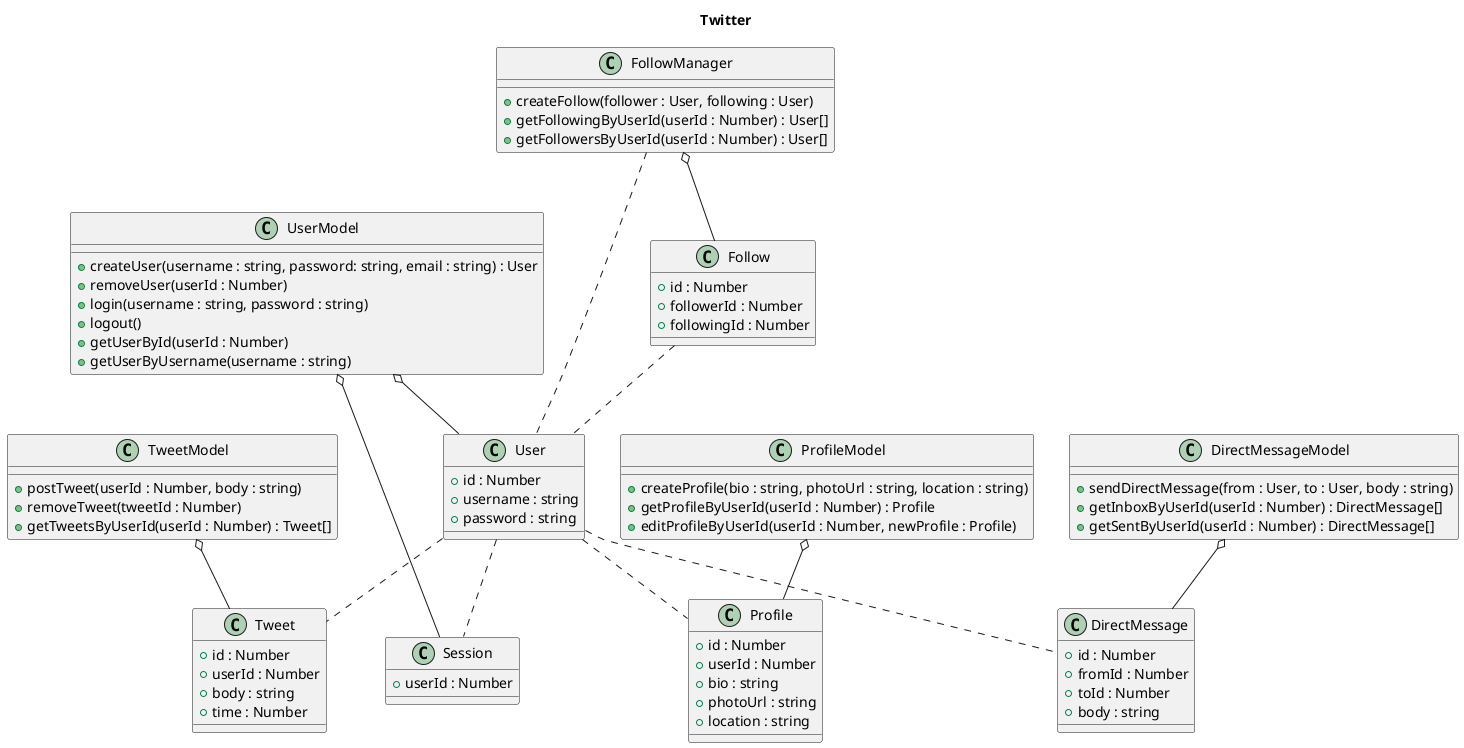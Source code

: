 @startuml
title Twitter

class User {
	+ id : Number
	+ username : string
	+ password : string
}

class Tweet {
	+ id : Number
	+ userId : Number
	+ body : string
	+ time : Number
}

class UserModel {
	+ createUser(username : string, password: string, email : string) : User
	+ removeUser(userId : Number)
	+ login(username : string, password : string)
	+ logout()
	+ getUserById(userId : Number)
	+ getUserByUsername(username : string)
}

class Session {
	+ userId : Number
}

class FollowManager {
	+ createFollow(follower : User, following : User)
	+ getFollowingByUserId(userId : Number) : User[]
	+ getFollowersByUserId(userId : Number) : User[]
}

class Profile {
	+ id : Number
	+ userId : Number
	+ bio : string
	+ photoUrl : string
	+ location : string
}

class ProfileModel {
	+ createProfile(bio : string, photoUrl : string, location : string)
	+ getProfileByUserId(userId : Number) : Profile
	+ editProfileByUserId(userId : Number, newProfile : Profile)
}

class TweetModel {
	+ postTweet(userId : Number, body : string)
	+ removeTweet(tweetId : Number)
	+ getTweetsByUserId(userId : Number) : Tweet[]
}

class DirectMessage {
	+ id : Number
	+ fromId : Number
	+ toId : Number
	+ body : string
}

class DirectMessageModel {
	+ sendDirectMessage(from : User, to : User, body : string)
	+ getInboxByUserId(userId : Number) : DirectMessage[]
	+ getSentByUserId(userId : Number) : DirectMessage[]
}

class Follow {
	+ id : Number
	+ followerId : Number
	+ followingId : Number
}

UserModel o-- User
UserModel o-- Session
DirectMessageModel o-- DirectMessage
ProfileModel o-- Profile
TweetModel o-- Tweet
FollowManager o-- Follow
User .. Session
User .. Tweet
User .. Profile
User .. DirectMessage
Follow .. User
FollowManager .. User
@enduml